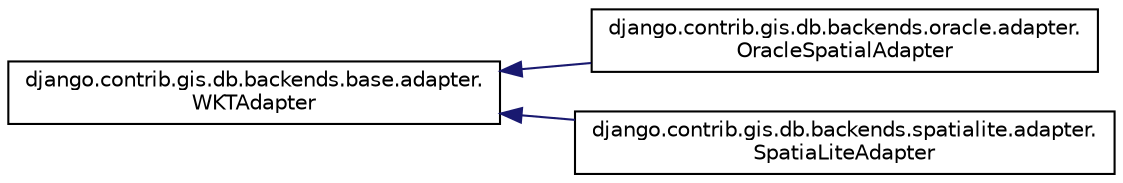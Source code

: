 digraph "Graphical Class Hierarchy"
{
 // LATEX_PDF_SIZE
  edge [fontname="Helvetica",fontsize="10",labelfontname="Helvetica",labelfontsize="10"];
  node [fontname="Helvetica",fontsize="10",shape=record];
  rankdir="LR";
  Node0 [label="django.contrib.gis.db.backends.base.adapter.\lWKTAdapter",height=0.2,width=0.4,color="black", fillcolor="white", style="filled",URL="$d8/df6/classdjango_1_1contrib_1_1gis_1_1db_1_1backends_1_1base_1_1adapter_1_1_w_k_t_adapter.html",tooltip=" "];
  Node0 -> Node1 [dir="back",color="midnightblue",fontsize="10",style="solid",fontname="Helvetica"];
  Node1 [label="django.contrib.gis.db.backends.oracle.adapter.\lOracleSpatialAdapter",height=0.2,width=0.4,color="black", fillcolor="white", style="filled",URL="$d0/d20/classdjango_1_1contrib_1_1gis_1_1db_1_1backends_1_1oracle_1_1adapter_1_1_oracle_spatial_adapter.html",tooltip=" "];
  Node0 -> Node2 [dir="back",color="midnightblue",fontsize="10",style="solid",fontname="Helvetica"];
  Node2 [label="django.contrib.gis.db.backends.spatialite.adapter.\lSpatiaLiteAdapter",height=0.2,width=0.4,color="black", fillcolor="white", style="filled",URL="$dd/d7f/classdjango_1_1contrib_1_1gis_1_1db_1_1backends_1_1spatialite_1_1adapter_1_1_spatia_lite_adapter.html",tooltip=" "];
}
